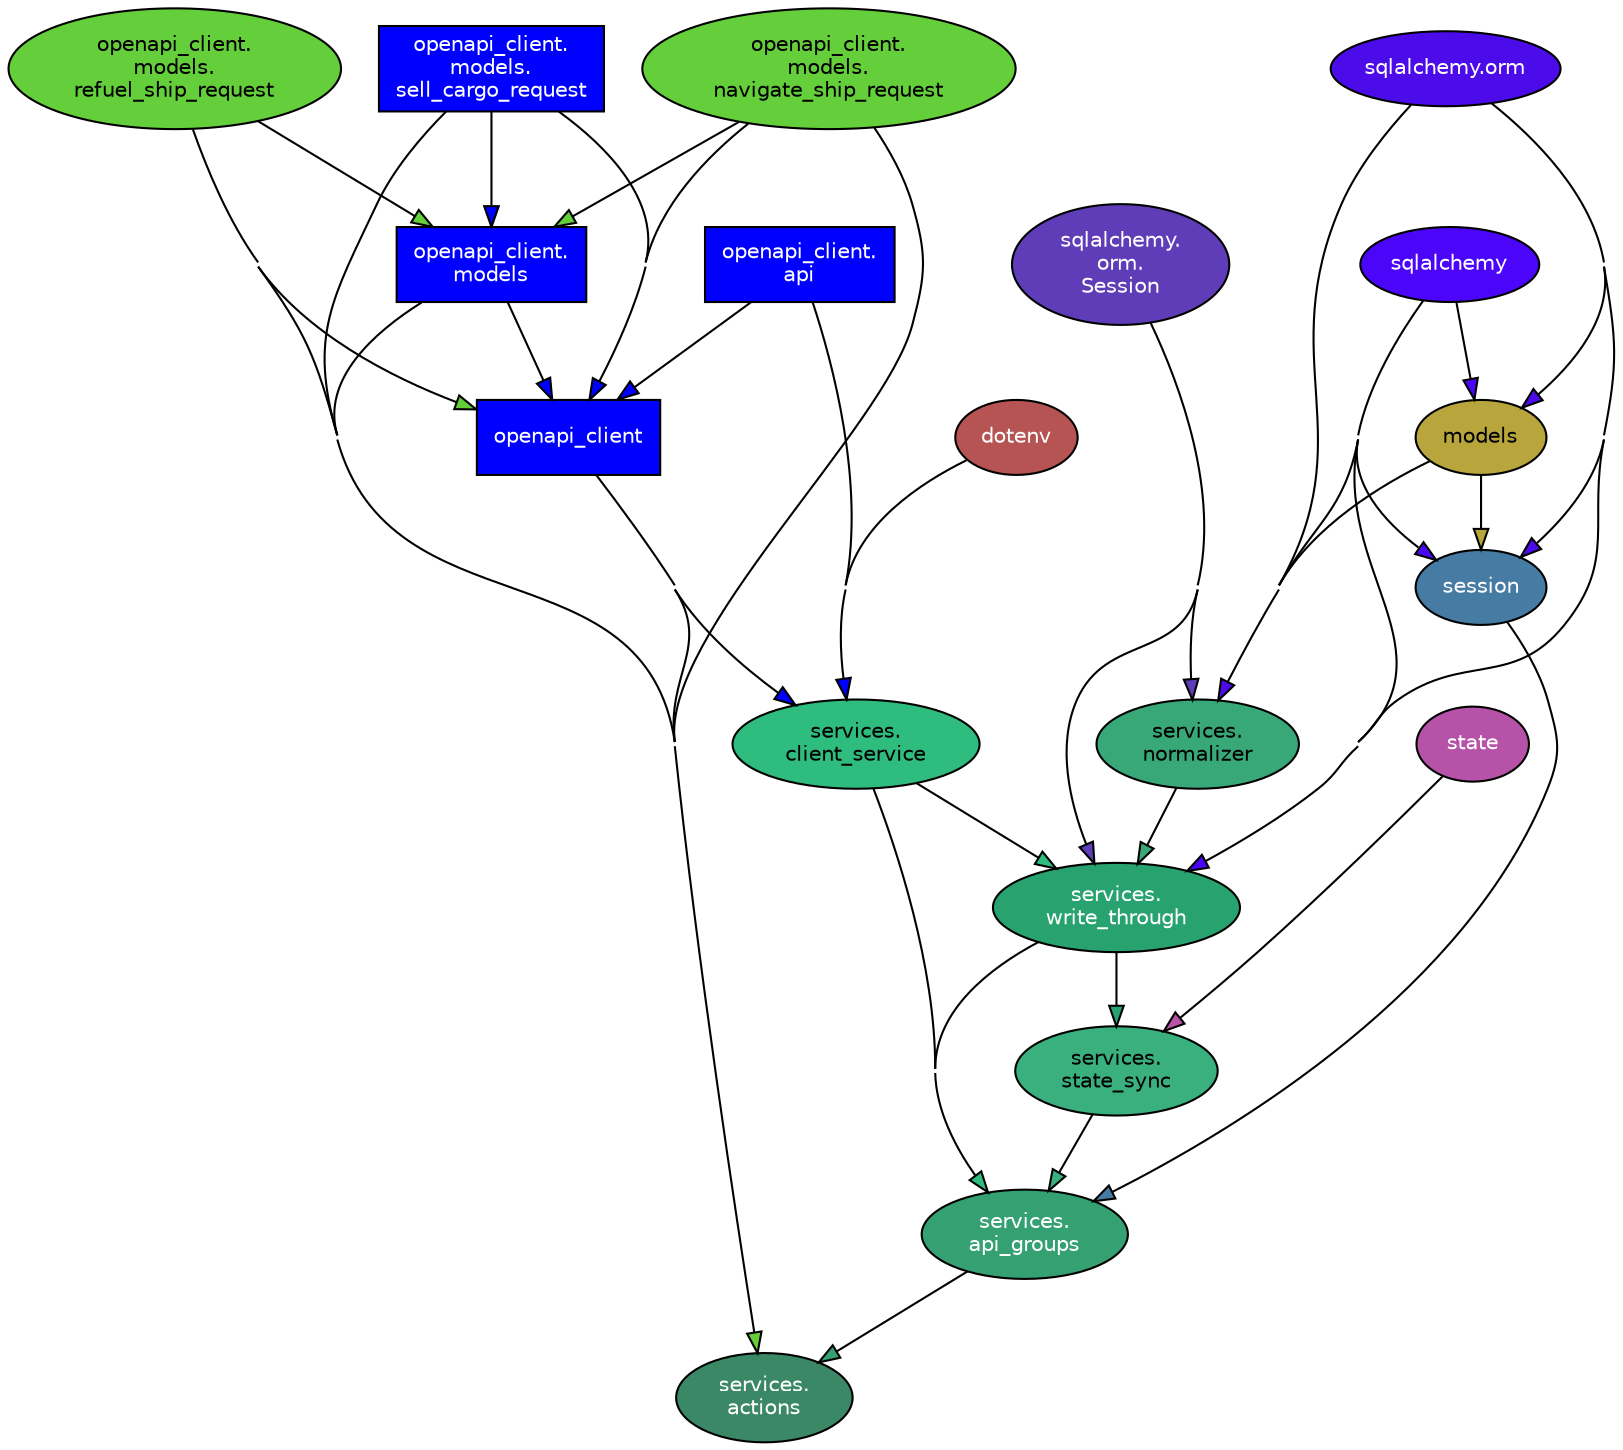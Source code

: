 
digraph G {
    concentrate = true;

    rankdir = TB;
    node [style=filled,fillcolor="#ffffff",fontcolor="#000000",fontname=Helvetica,fontsize=10];

    dotenv [fillcolor="#b65353",fontcolor="#ffffff"];
    models [fillcolor="#b8a63d"];
    openapi_client [fillcolor="blue",fontcolor="white",shape="box"];
    openapi_client_api [fillcolor="blue",fontcolor="white",label="openapi_client\.\napi",shape="box"];
    openapi_client_models [fillcolor="blue",fontcolor="white",label="openapi_client\.\nmodels",shape="box"];
    openapi_client_models_navigate_ship_request [fillcolor="#65ce3b",label="openapi_client\.\nmodels\.\nnavigate_ship_request"];
    openapi_client_models_refuel_ship_request [fillcolor="#65ce3b",label="openapi_client\.\nmodels\.\nrefuel_ship_request"];
    openapi_client_models_sell_cargo_request [fillcolor="blue",fontcolor="white",label="openapi_client\.\nmodels\.\nsell_cargo_request",shape="box"];
    services_actions [fillcolor="#3a8866",fontcolor="#ffffff",label="services\.\nactions"];
    services_api_groups [fillcolor="#35a173",fontcolor="#ffffff",label="services\.\napi_groups"];
    services_client_service [fillcolor="#2fbc7f",label="services\.\nclient_service"];
    services_normalizer [fillcolor="#38a878",label="services\.\nnormalizer"];
    services_state_sync [fillcolor="#3ab07e",label="services\.\nstate_sync"];
    services_write_through [fillcolor="#28a36f",fontcolor="#ffffff",label="services\.\nwrite_through"];
    session [fillcolor="#467ca4",fontcolor="#ffffff"];
    sqlalchemy [fillcolor="#4b06f9",fontcolor="#ffffff"];
    sqlalchemy_orm [fillcolor="#4b0ce9",fontcolor="#ffffff",label="sqlalchemy.orm"];
    sqlalchemy_orm_Session [fillcolor="#603db8",fontcolor="#ffffff",label="sqlalchemy\.\norm\.\nSession"];
    state [fillcolor="#b653a8",fontcolor="#ffffff"];
    dotenv -> services_client_service [fillcolor="#b65353",minlen="2"];
    models -> services_normalizer [fillcolor="#b8a63d",minlen="2"];
    models -> session [fillcolor="#b8a63d"];
    openapi_client -> services_actions [fillcolor="blue",minlen="2"];
    openapi_client -> services_client_service [fillcolor="blue",minlen="2"];
    openapi_client_api -> openapi_client [fillcolor="blue"];
    openapi_client_api -> services_client_service [fillcolor="blue",minlen="2"];
    openapi_client_models -> openapi_client [fillcolor="blue"];
    openapi_client_models -> services_actions [fillcolor="blue",minlen="2"];
    openapi_client_models_navigate_ship_request -> openapi_client [fillcolor="#65ce3b",minlen="2"];
    openapi_client_models_navigate_ship_request -> openapi_client_models [fillcolor="#65ce3b",weight="2"];
    openapi_client_models_navigate_ship_request -> services_actions [fillcolor="#65ce3b",minlen="3"];
    openapi_client_models_refuel_ship_request -> openapi_client [fillcolor="#65ce3b",minlen="2"];
    openapi_client_models_refuel_ship_request -> openapi_client_models [fillcolor="#65ce3b",weight="2"];
    openapi_client_models_refuel_ship_request -> services_actions [fillcolor="#65ce3b",minlen="3"];
    openapi_client_models_sell_cargo_request -> openapi_client [fillcolor="blue",minlen="2"];
    openapi_client_models_sell_cargo_request -> openapi_client_models [fillcolor="blue",weight="2"];
    openapi_client_models_sell_cargo_request -> services_actions [fillcolor="blue",minlen="3"];
    services_api_groups -> services_actions [fillcolor="#35a173"];
    services_client_service -> services_api_groups [fillcolor="#2fbc7f"];
    services_client_service -> services_write_through [fillcolor="#2fbc7f"];
    services_normalizer -> services_write_through [fillcolor="#38a878"];
    services_state_sync -> services_api_groups [fillcolor="#3ab07e"];
    services_write_through -> services_api_groups [fillcolor="#28a36f"];
    services_write_through -> services_state_sync [fillcolor="#28a36f"];
    session -> services_api_groups [fillcolor="#467ca4",minlen="2"];
    sqlalchemy -> models [fillcolor="#4b06f9"];
    sqlalchemy -> services_normalizer [fillcolor="#4b06f9",minlen="2"];
    sqlalchemy -> services_write_through [fillcolor="#4b06f9",minlen="2"];
    sqlalchemy -> session [fillcolor="#4b06f9"];
    sqlalchemy_orm -> models [fillcolor="#4b0ce9",minlen="2"];
    sqlalchemy_orm -> services_normalizer [fillcolor="#4b0ce9",minlen="2"];
    sqlalchemy_orm -> services_write_through [fillcolor="#4b0ce9",minlen="2"];
    sqlalchemy_orm -> session [fillcolor="#4b0ce9",minlen="2"];
    sqlalchemy_orm_Session -> services_normalizer [fillcolor="#603db8",minlen="3"];
    sqlalchemy_orm_Session -> services_write_through [fillcolor="#603db8",minlen="3"];
    state -> services_state_sync [fillcolor="#b653a8",minlen="2"];
}
